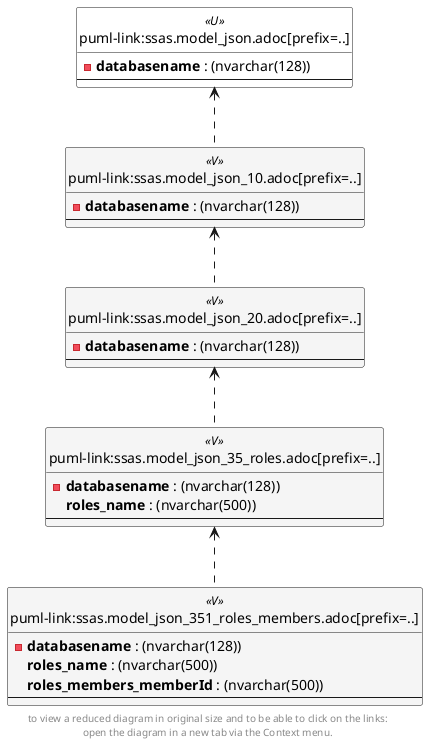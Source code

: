 @startuml
'Left to right direction
top to bottom direction
hide circle
'avoide "." issues:
set namespaceSeparator none


skinparam class {
  BackgroundColor White
  BackgroundColor<<FN>> Yellow
  BackgroundColor<<FS>> Yellow
  BackgroundColor<<FT>> LightGray
  BackgroundColor<<IF>> Yellow
  BackgroundColor<<IS>> Yellow
  BackgroundColor<<P>> Aqua
  BackgroundColor<<PC>> Aqua
  BackgroundColor<<SN>> Yellow
  BackgroundColor<<SO>> SlateBlue
  BackgroundColor<<TF>> LightGray
  BackgroundColor<<TR>> Tomato
  BackgroundColor<<U>> White
  BackgroundColor<<V>> WhiteSmoke
  BackgroundColor<<X>> Aqua
}


entity "puml-link:ssas.model_json.adoc[prefix=..]" as ssas.model_json << U >> {
  - **databasename** : (nvarchar(128))
  --
}

entity "puml-link:ssas.model_json_10.adoc[prefix=..]" as ssas.model_json_10 << V >> {
  - **databasename** : (nvarchar(128))
  --
}

entity "puml-link:ssas.model_json_20.adoc[prefix=..]" as ssas.model_json_20 << V >> {
  - **databasename** : (nvarchar(128))
  --
}

entity "puml-link:ssas.model_json_35_roles.adoc[prefix=..]" as ssas.model_json_35_roles << V >> {
  - **databasename** : (nvarchar(128))
  **roles_name** : (nvarchar(500))
  --
}

entity "puml-link:ssas.model_json_351_roles_members.adoc[prefix=..]" as ssas.model_json_351_roles_members << V >> {
  - **databasename** : (nvarchar(128))
  **roles_name** : (nvarchar(500))
  **roles_members_memberId** : (nvarchar(500))
  --
}

ssas.model_json <.. ssas.model_json_10
ssas.model_json_10 <.. ssas.model_json_20
ssas.model_json_20 <.. ssas.model_json_35_roles
ssas.model_json_35_roles <.. ssas.model_json_351_roles_members
footer
to view a reduced diagram in original size and to be able to click on the links:
open the diagram in a new tab via the Context menu.
end footer

@enduml

